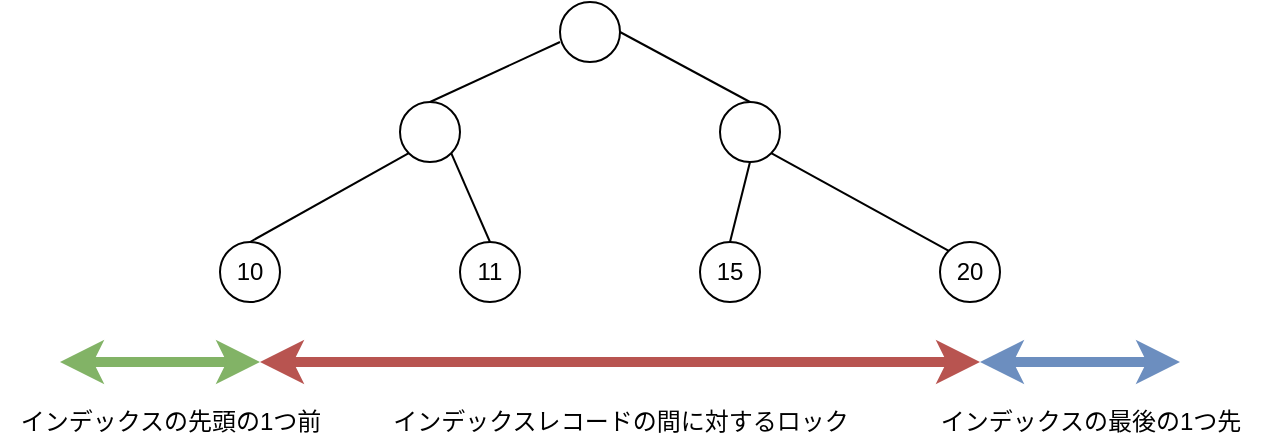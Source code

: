 <mxfile>
    <diagram id="vEGB2YRBG0y0PXTZnp5H" name="Page-1">
        <mxGraphModel dx="1002" dy="463" grid="1" gridSize="10" guides="1" tooltips="1" connect="1" arrows="1" fold="1" page="1" pageScale="1" pageWidth="827" pageHeight="1169" background="#ffffff" math="0" shadow="0">
            <root>
                <mxCell id="0"/>
                <mxCell id="1" parent="0"/>
                <mxCell id="3" value="" style="ellipse;whiteSpace=wrap;html=1;aspect=fixed;" parent="1" vertex="1">
                    <mxGeometry x="290" y="40" width="30" height="30" as="geometry"/>
                </mxCell>
                <mxCell id="16" style="rounded=0;orthogonalLoop=1;jettySize=auto;html=1;exitX=0;exitY=1;exitDx=0;exitDy=0;entryX=0.5;entryY=0;entryDx=0;entryDy=0;endArrow=none;endFill=0;" parent="1" source="4" target="9" edge="1">
                    <mxGeometry relative="1" as="geometry"/>
                </mxCell>
                <mxCell id="17" style="edgeStyle=none;rounded=0;orthogonalLoop=1;jettySize=auto;html=1;exitX=1;exitY=1;exitDx=0;exitDy=0;entryX=0.5;entryY=0;entryDx=0;entryDy=0;endArrow=none;endFill=0;" parent="1" source="4" target="6" edge="1">
                    <mxGeometry relative="1" as="geometry"/>
                </mxCell>
                <mxCell id="4" value="" style="ellipse;whiteSpace=wrap;html=1;aspect=fixed;" parent="1" vertex="1">
                    <mxGeometry x="210" y="90" width="30" height="30" as="geometry"/>
                </mxCell>
                <mxCell id="18" style="edgeStyle=none;rounded=0;orthogonalLoop=1;jettySize=auto;html=1;exitX=0.5;exitY=1;exitDx=0;exitDy=0;entryX=0.5;entryY=0;entryDx=0;entryDy=0;endArrow=none;endFill=0;" parent="1" source="5" target="7" edge="1">
                    <mxGeometry relative="1" as="geometry"/>
                </mxCell>
                <mxCell id="19" style="edgeStyle=none;rounded=0;orthogonalLoop=1;jettySize=auto;html=1;exitX=1;exitY=1;exitDx=0;exitDy=0;entryX=0;entryY=0;entryDx=0;entryDy=0;endArrow=none;endFill=0;" parent="1" source="5" target="8" edge="1">
                    <mxGeometry relative="1" as="geometry"/>
                </mxCell>
                <mxCell id="5" value="" style="ellipse;whiteSpace=wrap;html=1;aspect=fixed;" parent="1" vertex="1">
                    <mxGeometry x="370" y="90" width="30" height="30" as="geometry"/>
                </mxCell>
                <mxCell id="6" value="11" style="ellipse;whiteSpace=wrap;html=1;aspect=fixed;" parent="1" vertex="1">
                    <mxGeometry x="240" y="160" width="30" height="30" as="geometry"/>
                </mxCell>
                <mxCell id="7" value="15" style="ellipse;whiteSpace=wrap;html=1;aspect=fixed;" parent="1" vertex="1">
                    <mxGeometry x="360" y="160" width="30" height="30" as="geometry"/>
                </mxCell>
                <mxCell id="8" value="20" style="ellipse;whiteSpace=wrap;html=1;aspect=fixed;" parent="1" vertex="1">
                    <mxGeometry x="480" y="160" width="30" height="30" as="geometry"/>
                </mxCell>
                <mxCell id="9" value="10" style="ellipse;whiteSpace=wrap;html=1;aspect=fixed;" parent="1" vertex="1">
                    <mxGeometry x="120" y="160" width="30" height="30" as="geometry"/>
                </mxCell>
                <mxCell id="14" value="" style="endArrow=none;html=1;exitX=0.5;exitY=0;exitDx=0;exitDy=0;" parent="1" source="4" edge="1">
                    <mxGeometry width="50" height="50" relative="1" as="geometry">
                        <mxPoint x="240" y="90" as="sourcePoint"/>
                        <mxPoint x="290" y="60" as="targetPoint"/>
                    </mxGeometry>
                </mxCell>
                <mxCell id="15" value="" style="endArrow=none;html=1;entryX=1;entryY=0.5;entryDx=0;entryDy=0;exitX=0.5;exitY=0;exitDx=0;exitDy=0;" parent="1" source="5" target="3" edge="1">
                    <mxGeometry width="50" height="50" relative="1" as="geometry">
                        <mxPoint x="235" y="90" as="sourcePoint"/>
                        <mxPoint x="300.0" y="70" as="targetPoint"/>
                    </mxGeometry>
                </mxCell>
                <mxCell id="24" value="" style="endArrow=classic;startArrow=classic;html=1;fillColor=#f8cecc;strokeColor=#b85450;strokeWidth=5;fontColor=#000000;" parent="1" edge="1">
                    <mxGeometry width="50" height="50" relative="1" as="geometry">
                        <mxPoint x="140" y="220" as="sourcePoint"/>
                        <mxPoint x="500" y="220" as="targetPoint"/>
                    </mxGeometry>
                </mxCell>
                <mxCell id="26" value="" style="endArrow=classic;startArrow=classic;html=1;fillColor=#d5e8d4;strokeColor=#82b366;strokeWidth=5;fontColor=#000000;" parent="1" edge="1">
                    <mxGeometry width="50" height="50" relative="1" as="geometry">
                        <mxPoint x="40" y="220" as="sourcePoint"/>
                        <mxPoint x="140" y="220" as="targetPoint"/>
                    </mxGeometry>
                </mxCell>
                <mxCell id="27" value="" style="endArrow=classic;startArrow=classic;html=1;fillColor=#dae8fc;strokeColor=#6c8ebf;strokeWidth=5;fontColor=#000000;" parent="1" edge="1">
                    <mxGeometry width="50" height="50" relative="1" as="geometry">
                        <mxPoint x="500" y="220" as="sourcePoint"/>
                        <mxPoint x="600" y="220" as="targetPoint"/>
                    </mxGeometry>
                </mxCell>
                <mxCell id="28" value="インデックスレコードの間に対するロック" style="text;html=1;align=center;verticalAlign=middle;resizable=0;points=[];autosize=1;fontColor=#000000;" parent="1" vertex="1">
                    <mxGeometry x="200" y="240" width="240" height="20" as="geometry"/>
                </mxCell>
                <mxCell id="29" value="インデックスの先頭の1つ前" style="text;html=1;align=center;verticalAlign=middle;resizable=0;points=[];autosize=1;fontColor=#000000;" parent="1" vertex="1">
                    <mxGeometry x="10" y="240" width="170" height="20" as="geometry"/>
                </mxCell>
                <mxCell id="30" value="インデックスの最後の1つ先" style="text;html=1;align=center;verticalAlign=middle;resizable=0;points=[];autosize=1;fontColor=#000000;" parent="1" vertex="1">
                    <mxGeometry x="470" y="240" width="170" height="20" as="geometry"/>
                </mxCell>
            </root>
        </mxGraphModel>
    </diagram>
</mxfile>